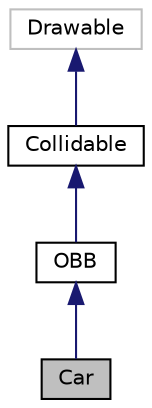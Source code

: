 digraph "Car"
{
  edge [fontname="Helvetica",fontsize="10",labelfontname="Helvetica",labelfontsize="10"];
  node [fontname="Helvetica",fontsize="10",shape=record];
  Node1 [label="Car",height=0.2,width=0.4,color="black", fillcolor="grey75", style="filled", fontcolor="black"];
  Node2 -> Node1 [dir="back",color="midnightblue",fontsize="10",style="solid",fontname="Helvetica"];
  Node2 [label="OBB",height=0.2,width=0.4,color="black", fillcolor="white", style="filled",URL="$class_o_b_b.html",tooltip="Oriented bounding box collidables to be used in the game. "];
  Node3 -> Node2 [dir="back",color="midnightblue",fontsize="10",style="solid",fontname="Helvetica"];
  Node3 [label="Collidable",height=0.2,width=0.4,color="black", fillcolor="white", style="filled",URL="$class_collidable.html",tooltip="Template class for every collidable object in the game. "];
  Node4 -> Node3 [dir="back",color="midnightblue",fontsize="10",style="solid",fontname="Helvetica"];
  Node4 [label="Drawable",height=0.2,width=0.4,color="grey75", fillcolor="white", style="filled"];
}
